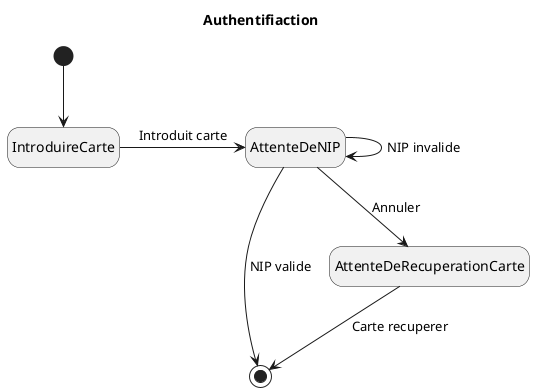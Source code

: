 @startuml
title Authentifiaction
hide empty description
[*] --> IntroduireCarte
IntroduireCarte -> AttenteDeNIP : Introduit carte
AttenteDeNIP --> [*] : NIP valide
AttenteDeNIP --> AttenteDeNIP : NIP invalide
AttenteDeNIP --> AttenteDeRecuperationCarte : Annuler
AttenteDeRecuperationCarte --> [*] : Carte recuperer
@enduml

@startuml
title Gerer guichet
hide empty description
[*] --> AttendreCarteBancaire : Carte bancaire introduite
AttendreCarteBancaire --> [*] : Eteindre
AttendreCarteBancaire --> [*] : Carte valide introduite
@enduml

@startuml
title Achat
|Client|
:Choisit produit;
|Fournisseur|
:Analyse les commandes et expédie;
|Client|
if (defectueux?) then (yes)
  :Retourne le produit;
  |Fournisseur|
  :Expedie accusé de reception;
else
  :Autoriser paiement via site web;
endif
@enduml